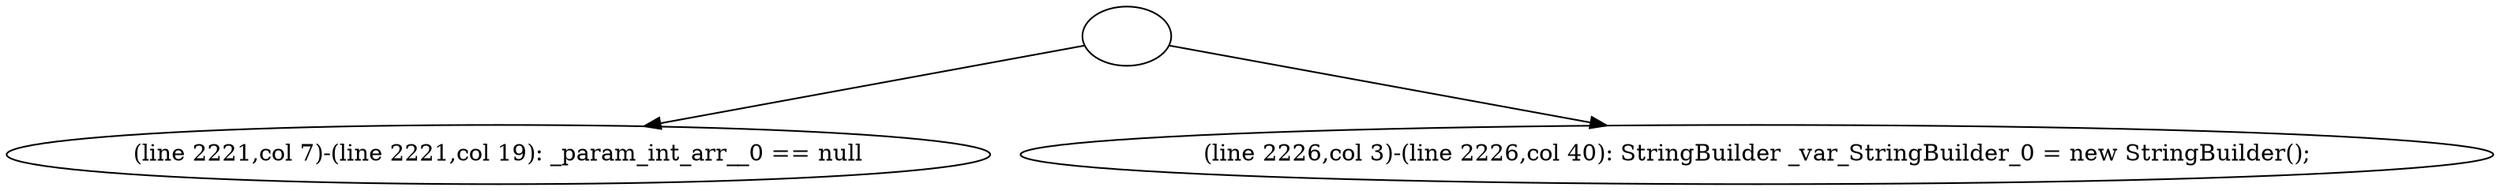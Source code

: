 digraph G {
  1 [ label="" ];
  2 [ label="(line 2221,col 7)-(line 2221,col 19): _param_int_arr__0 == null" ];
  3 [ label="(line 2226,col 3)-(line 2226,col 40): StringBuilder _var_StringBuilder_0 = new StringBuilder();" ];
  1 -> 2;
  1 -> 3;
}
